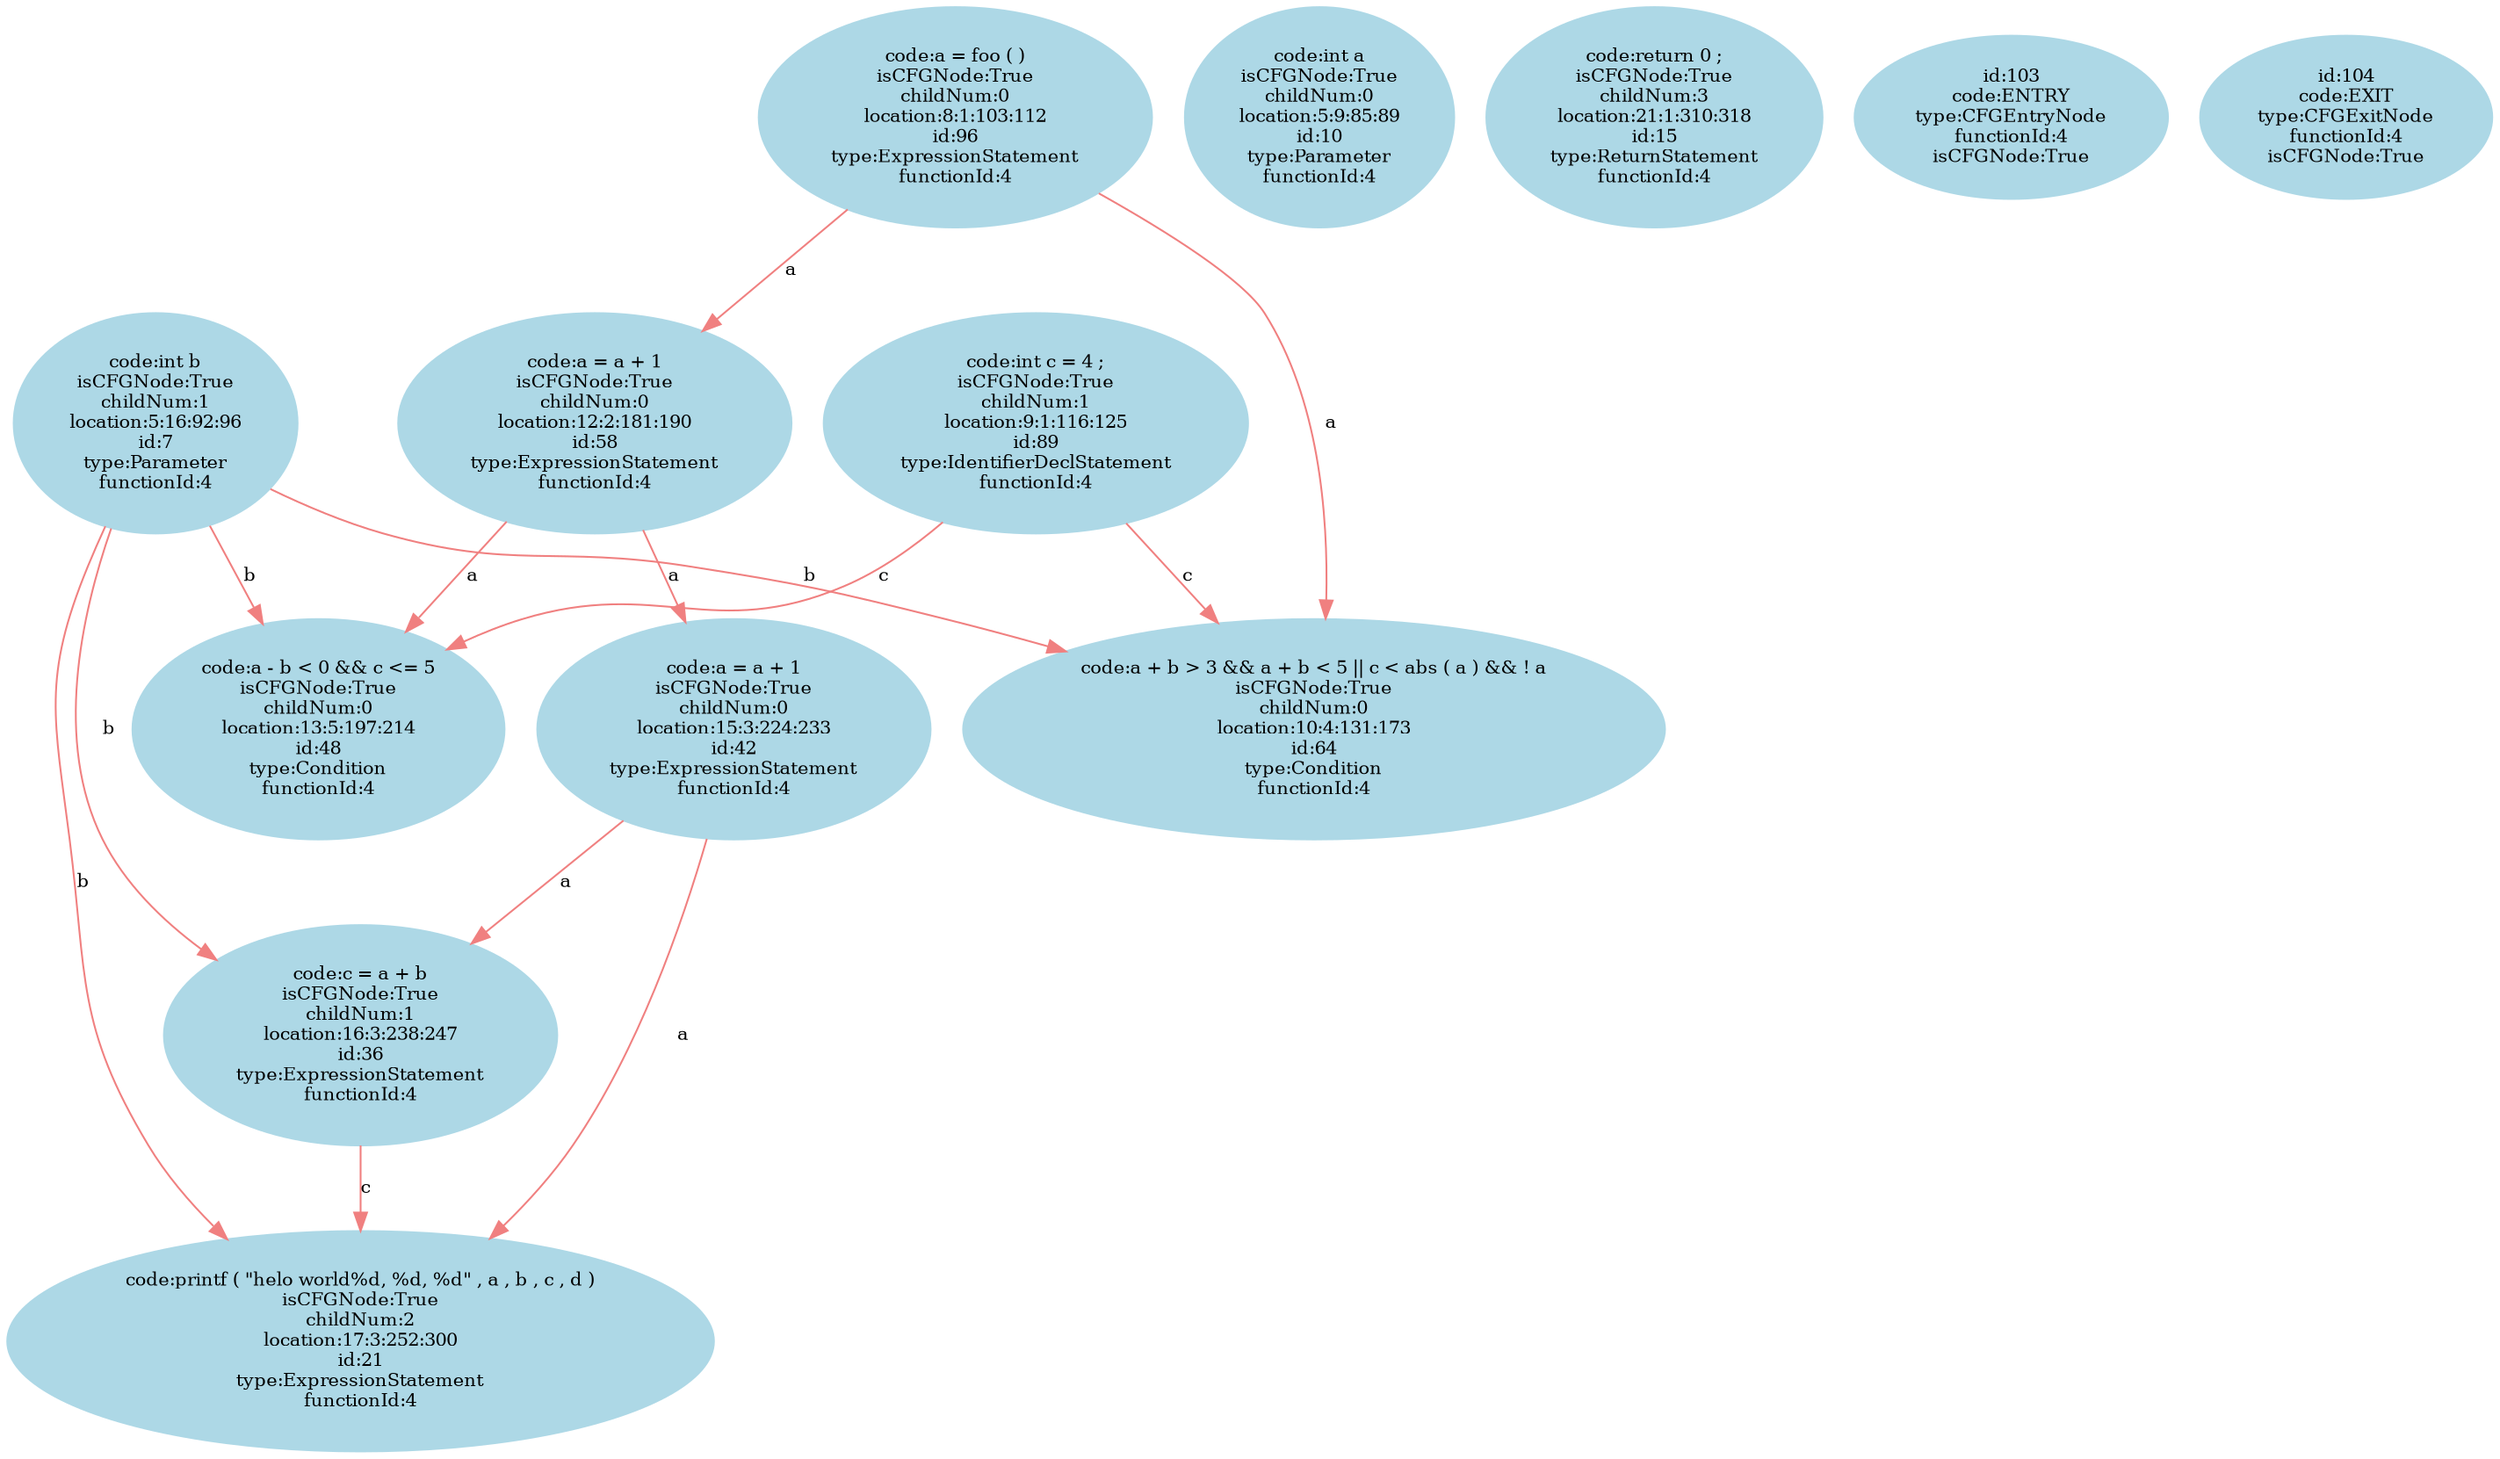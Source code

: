 //4
digraph {
	node [label="\N"];
	7	 [color=lightblue,
		fontsize=10,
		label="code:int b\nisCFGNode:True\nchildNum:1\nlocation:5:16:92:96\nid:7\ntype:Parameter\nfunctionId:4",
		style=filled];
	21	 [color=lightblue,
		fontsize=10,
		label="code:printf ( \"helo world%d, %d, %d\" , a , b , c , d )\nisCFGNode:True\nchildNum:2\nlocation:17:3:252:300\nid:21\ntype:ExpressionStatement\nfunctionId:\
4",
		style=filled];
	7 -> 21	 [color=lightcoral,
		fontsize=10,
		label=b];
	36	 [color=lightblue,
		fontsize=10,
		label="code:c = a + b\nisCFGNode:True\nchildNum:1\nlocation:16:3:238:247\nid:36\ntype:ExpressionStatement\nfunctionId:4",
		style=filled];
	7 -> 36	 [color=lightcoral,
		fontsize=10,
		label=b];
	48	 [color=lightblue,
		fontsize=10,
		label="code:a - b < 0 && c <= 5\nisCFGNode:True\nchildNum:0\nlocation:13:5:197:214\nid:48\ntype:Condition\nfunctionId:4",
		style=filled];
	7 -> 48	 [color=lightcoral,
		fontsize=10,
		label=b];
	64	 [color=lightblue,
		fontsize=10,
		label="code:a + b > 3 && a + b < 5 || c < abs ( a ) && ! a\nisCFGNode:True\nchildNum:0\nlocation:10:4:131:173\nid:64\ntype:Condition\nfunctionId:\
4",
		style=filled];
	7 -> 64	 [color=lightcoral,
		fontsize=10,
		label=b];
	36 -> 21	 [color=lightcoral,
		fontsize=10,
		label=c];
	10	 [color=lightblue,
		fontsize=10,
		label="code:int a\nisCFGNode:True\nchildNum:0\nlocation:5:9:85:89\nid:10\ntype:Parameter\nfunctionId:4",
		style=filled];
	15	 [color=lightblue,
		fontsize=10,
		label="code:return 0 ;\nisCFGNode:True\nchildNum:3\nlocation:21:1:310:318\nid:15\ntype:ReturnStatement\nfunctionId:4",
		style=filled];
	42	 [color=lightblue,
		fontsize=10,
		label="code:a = a + 1\nisCFGNode:True\nchildNum:0\nlocation:15:3:224:233\nid:42\ntype:ExpressionStatement\nfunctionId:4",
		style=filled];
	42 -> 21	 [color=lightcoral,
		fontsize=10,
		label=a];
	42 -> 36	 [color=lightcoral,
		fontsize=10,
		label=a];
	58	 [color=lightblue,
		fontsize=10,
		label="code:a = a + 1\nisCFGNode:True\nchildNum:0\nlocation:12:2:181:190\nid:58\ntype:ExpressionStatement\nfunctionId:4",
		style=filled];
	58 -> 48	 [color=lightcoral,
		fontsize=10,
		label=a];
	58 -> 42	 [color=lightcoral,
		fontsize=10,
		label=a];
	89	 [color=lightblue,
		fontsize=10,
		label="code:int c = 4 ;\nisCFGNode:True\nchildNum:1\nlocation:9:1:116:125\nid:89\ntype:IdentifierDeclStatement\nfunctionId:4",
		style=filled];
	89 -> 48	 [color=lightcoral,
		fontsize=10,
		label=c];
	89 -> 64	 [color=lightcoral,
		fontsize=10,
		label=c];
	96	 [color=lightblue,
		fontsize=10,
		label="code:a = foo ( )\nisCFGNode:True\nchildNum:0\nlocation:8:1:103:112\nid:96\ntype:ExpressionStatement\nfunctionId:4",
		style=filled];
	96 -> 64	 [color=lightcoral,
		fontsize=10,
		label=a];
	96 -> 58	 [color=lightcoral,
		fontsize=10,
		label=a];
	103	 [color=lightblue,
		fontsize=10,
		label="id:103\ncode:ENTRY\ntype:CFGEntryNode\nfunctionId:4\nisCFGNode:True",
		style=filled];
	104	 [color=lightblue,
		fontsize=10,
		label="id:104\ncode:EXIT\ntype:CFGExitNode\nfunctionId:4\nisCFGNode:True",
		style=filled];
}

//###
